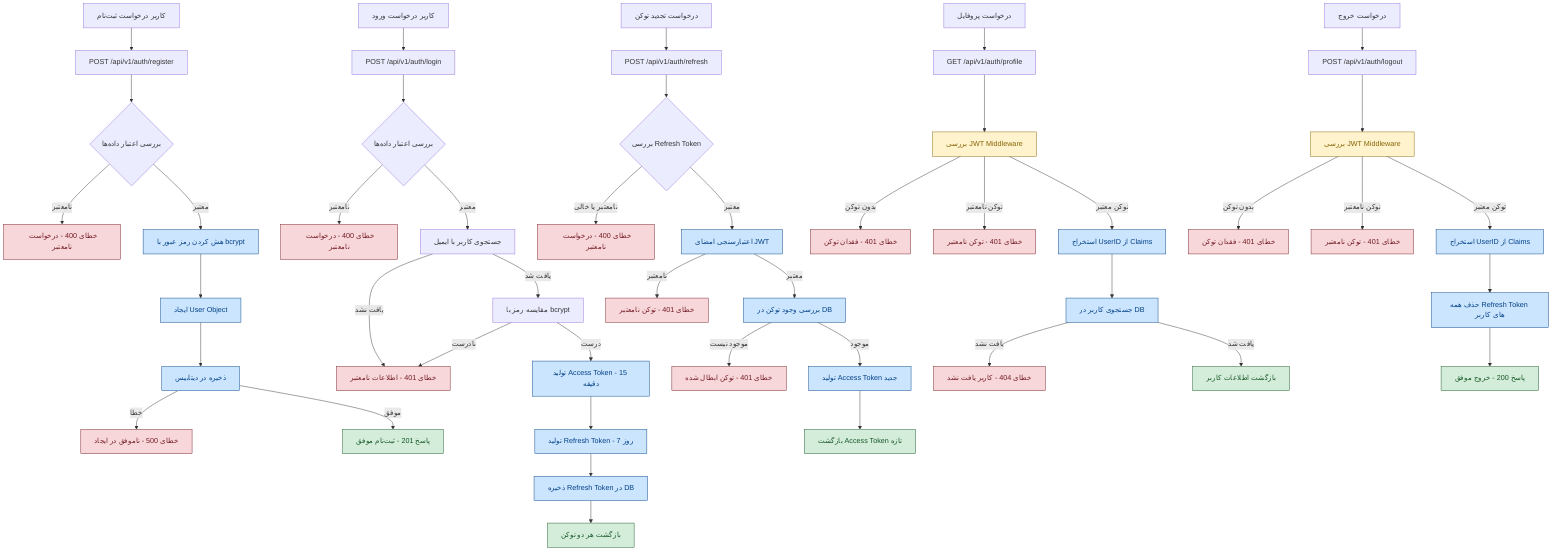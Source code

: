 flowchart TD
    %% ثبت‌نام کاربر
    A[کاربر درخواست ثبت‌نام] --> B[POST /api/v1/auth/register]
    B --> C{بررسی اعتبار داده‌ها}
    C -->|نامعتبر| D[خطای 400 - درخواست نامعتبر]
    C -->|معتبر| E[هش کردن رمز عبور با bcrypt]
    E --> F[ایجاد User Object]
    F --> G[ذخیره در دیتابیس]
    G -->|خطا| H[خطای 500 - ناموفق در ایجاد]
    G -->|موفق| I[پاسخ 201 - ثبت‌نام موفق]

    %% ورود کاربر
    J[کاربر درخواست ورود] --> K[POST /api/v1/auth/login]
    K --> L{بررسی اعتبار داده‌ها}
    L -->|نامعتبر| M[خطای 400 - درخواست نامعتبر]
    L -->|معتبر| N[جستجوی کاربر با ایمیل]
    N -->|یافت نشد| O[خطای 401 - اطلاعات نامعتبر]
    N -->|یافت شد| P[مقایسه رمز با bcrypt]
    P -->|نادرست| O
    P -->|درست| Q[تولید Access Token - 15 دقیقه]
    Q --> R[تولید Refresh Token - 7 روز]
    R --> S[ذخیره Refresh Token در DB]
    S --> T[بازگشت هر دو توکن]

    %% تجدید توکن
    U[درخواست تجدید توکن] --> V[POST /api/v1/auth/refresh]
    V --> W{بررسی Refresh Token}
    W -->|نامعتبر یا خالی| X[خطای 400 - درخواست نامعتبر]
    W -->|معتبر| Y[اعتبارسنجی امضای JWT]
    Y -->|نامعتبر| Z[خطای 401 - توکن نامعتبر]
    Y -->|معتبر| AA[بررسی وجود توکن در DB]
    AA -->|موجود نیست| AB[خطای 401 - توکن ابطال شده]
    AA -->|موجود| AC[تولید Access Token جدید]
    AC --> AD[بازگشت Access Token تازه]

    %% دریافت پروفایل
    AE[درخواست پروفایل] --> AF[GET /api/v1/auth/profile]
    AF --> AG[بررسی JWT Middleware]
    AG -->|بدون توکن| AH[خطای 401 - فقدان توکن]
    AG -->|توکن نامعتبر| AI[خطای 401 - توکن نامعتبر]
    AG -->|توکن معتبر| AJ[استخراج UserID از Claims]
    AJ --> AK[جستجوی کاربر در DB]
    AK -->|یافت نشد| AL[خطای 404 - کاربر یافت نشد]
    AK -->|یافت شد| AM[بازگشت اطلاعات کاربر]

    %% خروج از سیستم
    AN[درخواست خروج] --> AO[POST /api/v1/auth/logout]
    AO --> AP[بررسی JWT Middleware]
    AP -->|بدون توکن| AQ[خطای 401 - فقدان توکن]
    AP -->|توکن نامعتبر| AR[خطای 401 - توکن نامعتبر]
    AP -->|توکن معتبر| AS[استخراج UserID از Claims]
    AS --> AT[حذف همه Refresh Token های کاربر]
    AT --> AU[پاسخ 200 - خروج موفق]

    %% استایل‌ها
    classDef successNode fill:#d4edda,stroke:#155724,color:#155724
    classDef errorNode fill:#f8d7da,stroke:#721c24,color:#721c24
    classDef processNode fill:#cce5ff,stroke:#004085,color:#004085
    classDef authNode fill:#fff3cd,stroke:#856404,color:#856404

    class I,T,AD,AM,AU successNode
    class D,H,M,O,X,Z,AB,AH,AI,AL,AQ,AR errorNode
    class E,F,G,Q,R,S,Y,AA,AC,AJ,AK,AS,AT processNode
    class AG,AP authNode